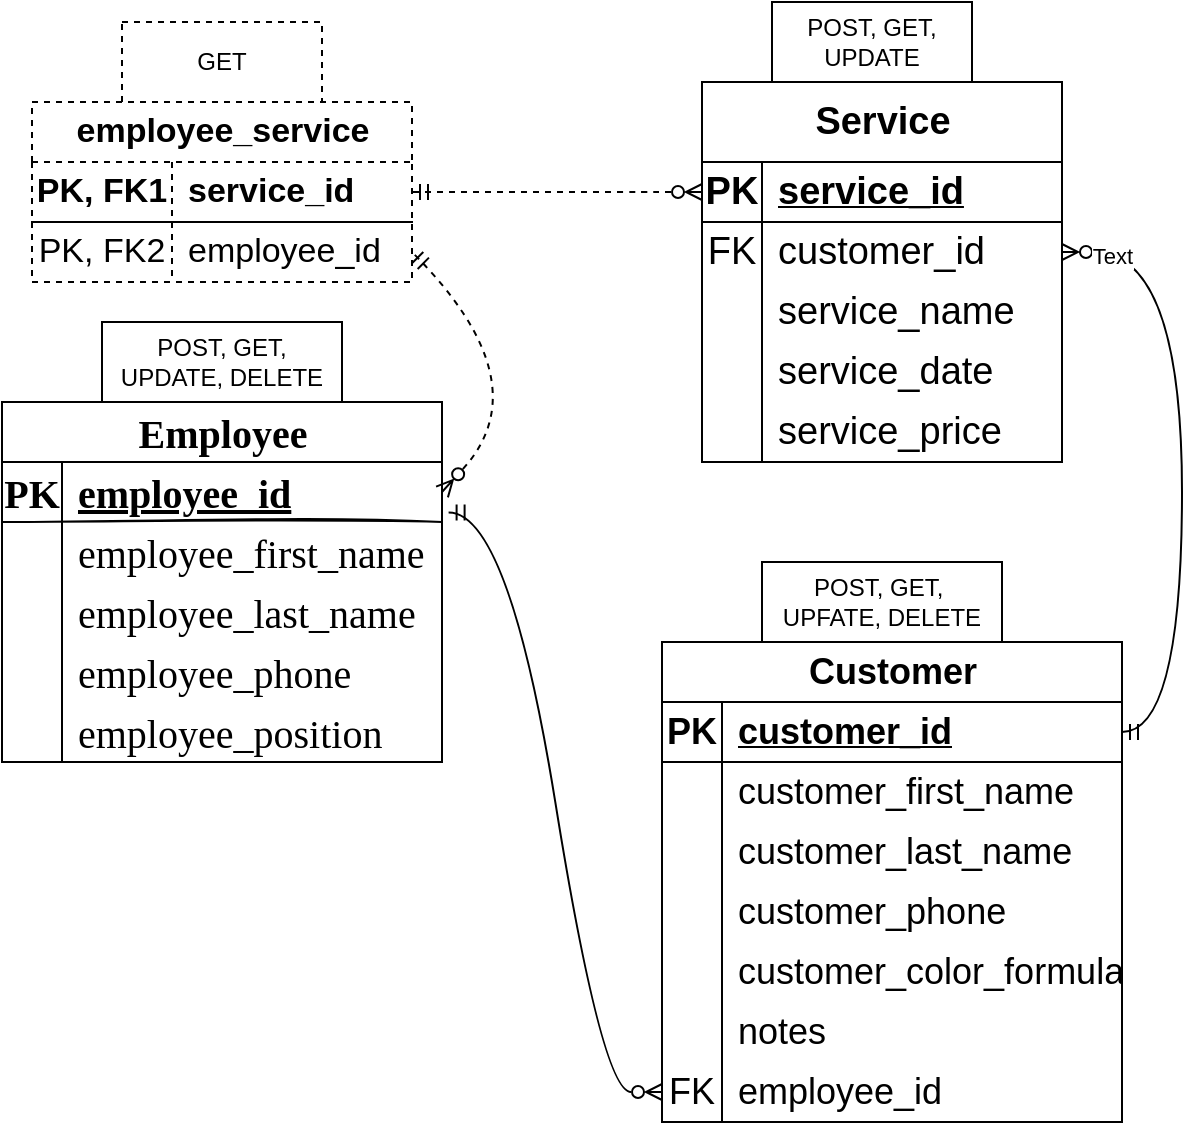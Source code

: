 <mxfile version="21.7.5" type="device">
  <diagram name="Page-1" id="v6p9HGtRswMSr2K_dgQ4">
    <mxGraphModel dx="1034" dy="558" grid="1" gridSize="10" guides="1" tooltips="1" connect="1" arrows="1" fold="1" page="1" pageScale="1" pageWidth="850" pageHeight="1100" math="0" shadow="0">
      <root>
        <mxCell id="0" />
        <mxCell id="1" parent="0" />
        <mxCell id="qs2iVw4A_vnzSNPudfFY-1" value="Employee" style="shape=table;startSize=30;container=1;collapsible=1;childLayout=tableLayout;fixedRows=1;rowLines=0;fontStyle=1;align=center;resizeLast=1;html=1;hachureGap=4;fontFamily=Times New Roman;fontSize=20;swimlaneLine=1;" vertex="1" parent="1">
          <mxGeometry x="40" y="200" width="220" height="180" as="geometry" />
        </mxCell>
        <mxCell id="qs2iVw4A_vnzSNPudfFY-2" value="" style="shape=tableRow;horizontal=0;startSize=0;swimlaneHead=0;swimlaneBody=0;fillColor=none;collapsible=0;dropTarget=0;points=[[0,0.5],[1,0.5]];portConstraint=eastwest;top=0;left=0;right=0;bottom=1;sketch=1;hachureGap=4;jiggle=2;curveFitting=1;fontFamily=Times New Roman;fontSize=20;" vertex="1" parent="qs2iVw4A_vnzSNPudfFY-1">
          <mxGeometry y="30" width="220" height="30" as="geometry" />
        </mxCell>
        <mxCell id="qs2iVw4A_vnzSNPudfFY-3" value="PK" style="shape=partialRectangle;connectable=0;fillColor=none;top=0;left=0;bottom=0;right=0;fontStyle=1;overflow=hidden;whiteSpace=wrap;html=1;sketch=1;hachureGap=4;jiggle=2;curveFitting=1;fontFamily=Times New Roman;fontSize=20;" vertex="1" parent="qs2iVw4A_vnzSNPudfFY-2">
          <mxGeometry width="30" height="30" as="geometry">
            <mxRectangle width="30" height="30" as="alternateBounds" />
          </mxGeometry>
        </mxCell>
        <mxCell id="qs2iVw4A_vnzSNPudfFY-4" value="employee_id" style="shape=partialRectangle;connectable=0;fillColor=none;top=0;left=0;bottom=0;right=0;align=left;spacingLeft=6;fontStyle=5;overflow=hidden;whiteSpace=wrap;html=1;sketch=1;hachureGap=4;jiggle=2;curveFitting=1;fontFamily=Times New Roman;fontSize=20;" vertex="1" parent="qs2iVw4A_vnzSNPudfFY-2">
          <mxGeometry x="30" width="190" height="30" as="geometry">
            <mxRectangle width="190" height="30" as="alternateBounds" />
          </mxGeometry>
        </mxCell>
        <mxCell id="qs2iVw4A_vnzSNPudfFY-5" value="" style="shape=tableRow;horizontal=0;startSize=0;swimlaneHead=0;swimlaneBody=0;fillColor=none;collapsible=0;dropTarget=0;points=[[0,0.5],[1,0.5]];portConstraint=eastwest;top=0;left=0;right=0;bottom=0;sketch=1;hachureGap=4;jiggle=2;curveFitting=1;fontFamily=Times New Roman;fontSize=20;" vertex="1" parent="qs2iVw4A_vnzSNPudfFY-1">
          <mxGeometry y="60" width="220" height="30" as="geometry" />
        </mxCell>
        <mxCell id="qs2iVw4A_vnzSNPudfFY-6" value="" style="shape=partialRectangle;connectable=0;fillColor=none;top=0;left=0;bottom=0;right=0;editable=1;overflow=hidden;whiteSpace=wrap;html=1;sketch=1;hachureGap=4;jiggle=2;curveFitting=1;fontFamily=Times New Roman;fontSize=20;" vertex="1" parent="qs2iVw4A_vnzSNPudfFY-5">
          <mxGeometry width="30" height="30" as="geometry">
            <mxRectangle width="30" height="30" as="alternateBounds" />
          </mxGeometry>
        </mxCell>
        <mxCell id="qs2iVw4A_vnzSNPudfFY-7" value="employee_first_name" style="shape=partialRectangle;connectable=0;fillColor=none;top=0;left=0;bottom=0;right=0;align=left;spacingLeft=6;overflow=hidden;whiteSpace=wrap;html=1;sketch=1;hachureGap=4;jiggle=2;curveFitting=1;fontFamily=Times New Roman;fontSize=20;" vertex="1" parent="qs2iVw4A_vnzSNPudfFY-5">
          <mxGeometry x="30" width="190" height="30" as="geometry">
            <mxRectangle width="190" height="30" as="alternateBounds" />
          </mxGeometry>
        </mxCell>
        <mxCell id="qs2iVw4A_vnzSNPudfFY-8" value="" style="shape=tableRow;horizontal=0;startSize=0;swimlaneHead=0;swimlaneBody=0;fillColor=none;collapsible=0;dropTarget=0;points=[[0,0.5],[1,0.5]];portConstraint=eastwest;top=0;left=0;right=0;bottom=0;sketch=1;hachureGap=4;jiggle=2;curveFitting=1;fontFamily=Times New Roman;fontSize=20;" vertex="1" parent="qs2iVw4A_vnzSNPudfFY-1">
          <mxGeometry y="90" width="220" height="30" as="geometry" />
        </mxCell>
        <mxCell id="qs2iVw4A_vnzSNPudfFY-9" value="" style="shape=partialRectangle;connectable=0;fillColor=none;top=0;left=0;bottom=0;right=0;editable=1;overflow=hidden;whiteSpace=wrap;html=1;sketch=1;hachureGap=4;jiggle=2;curveFitting=1;fontFamily=Times New Roman;fontSize=20;" vertex="1" parent="qs2iVw4A_vnzSNPudfFY-8">
          <mxGeometry width="30" height="30" as="geometry">
            <mxRectangle width="30" height="30" as="alternateBounds" />
          </mxGeometry>
        </mxCell>
        <mxCell id="qs2iVw4A_vnzSNPudfFY-10" value="employee_last_name" style="shape=partialRectangle;connectable=0;fillColor=none;top=0;left=0;bottom=0;right=0;align=left;spacingLeft=6;overflow=hidden;whiteSpace=wrap;html=1;sketch=1;hachureGap=4;jiggle=2;curveFitting=1;fontFamily=Times New Roman;fontSize=20;" vertex="1" parent="qs2iVw4A_vnzSNPudfFY-8">
          <mxGeometry x="30" width="190" height="30" as="geometry">
            <mxRectangle width="190" height="30" as="alternateBounds" />
          </mxGeometry>
        </mxCell>
        <mxCell id="qs2iVw4A_vnzSNPudfFY-11" value="" style="shape=tableRow;horizontal=0;startSize=0;swimlaneHead=0;swimlaneBody=0;fillColor=none;collapsible=0;dropTarget=0;points=[[0,0.5],[1,0.5]];portConstraint=eastwest;top=0;left=0;right=0;bottom=0;sketch=1;hachureGap=4;jiggle=2;curveFitting=1;fontFamily=Times New Roman;fontSize=20;" vertex="1" parent="qs2iVw4A_vnzSNPudfFY-1">
          <mxGeometry y="120" width="220" height="30" as="geometry" />
        </mxCell>
        <mxCell id="qs2iVw4A_vnzSNPudfFY-12" value="" style="shape=partialRectangle;connectable=0;fillColor=none;top=0;left=0;bottom=0;right=0;editable=1;overflow=hidden;whiteSpace=wrap;html=1;sketch=1;hachureGap=4;jiggle=2;curveFitting=1;fontFamily=Times New Roman;fontSize=20;" vertex="1" parent="qs2iVw4A_vnzSNPudfFY-11">
          <mxGeometry width="30" height="30" as="geometry">
            <mxRectangle width="30" height="30" as="alternateBounds" />
          </mxGeometry>
        </mxCell>
        <mxCell id="qs2iVw4A_vnzSNPudfFY-13" value="employee_phone" style="shape=partialRectangle;connectable=0;fillColor=none;top=0;left=0;bottom=0;right=0;align=left;spacingLeft=6;overflow=hidden;whiteSpace=wrap;html=1;sketch=1;hachureGap=4;jiggle=2;curveFitting=1;fontFamily=Times New Roman;fontSize=20;" vertex="1" parent="qs2iVw4A_vnzSNPudfFY-11">
          <mxGeometry x="30" width="190" height="30" as="geometry">
            <mxRectangle width="190" height="30" as="alternateBounds" />
          </mxGeometry>
        </mxCell>
        <mxCell id="qs2iVw4A_vnzSNPudfFY-14" style="shape=tableRow;horizontal=0;startSize=0;swimlaneHead=0;swimlaneBody=0;fillColor=none;collapsible=0;dropTarget=0;points=[[0,0.5],[1,0.5]];portConstraint=eastwest;top=0;left=0;right=0;bottom=0;sketch=1;hachureGap=4;jiggle=2;curveFitting=1;fontFamily=Times New Roman;fontSize=20;" vertex="1" parent="qs2iVw4A_vnzSNPudfFY-1">
          <mxGeometry y="150" width="220" height="30" as="geometry" />
        </mxCell>
        <mxCell id="qs2iVw4A_vnzSNPudfFY-15" style="shape=partialRectangle;connectable=0;fillColor=none;top=0;left=0;bottom=0;right=0;editable=1;overflow=hidden;whiteSpace=wrap;html=1;sketch=1;hachureGap=4;jiggle=2;curveFitting=1;fontFamily=Times New Roman;fontSize=20;" vertex="1" parent="qs2iVw4A_vnzSNPudfFY-14">
          <mxGeometry width="30" height="30" as="geometry">
            <mxRectangle width="30" height="30" as="alternateBounds" />
          </mxGeometry>
        </mxCell>
        <mxCell id="qs2iVw4A_vnzSNPudfFY-16" value="employee_position" style="shape=partialRectangle;connectable=0;fillColor=none;top=0;left=0;bottom=0;right=0;align=left;spacingLeft=6;overflow=hidden;whiteSpace=wrap;html=1;sketch=1;hachureGap=4;jiggle=2;curveFitting=1;fontFamily=Times New Roman;fontSize=20;" vertex="1" parent="qs2iVw4A_vnzSNPudfFY-14">
          <mxGeometry x="30" width="190" height="30" as="geometry">
            <mxRectangle width="190" height="30" as="alternateBounds" />
          </mxGeometry>
        </mxCell>
        <mxCell id="qs2iVw4A_vnzSNPudfFY-17" value="Customer" style="shape=table;startSize=30;container=1;collapsible=1;childLayout=tableLayout;fixedRows=1;rowLines=0;fontStyle=1;align=center;resizeLast=1;html=1;fontSize=18;" vertex="1" parent="1">
          <mxGeometry x="370" y="320" width="230" height="240" as="geometry" />
        </mxCell>
        <mxCell id="qs2iVw4A_vnzSNPudfFY-18" value="" style="shape=tableRow;horizontal=0;startSize=0;swimlaneHead=0;swimlaneBody=0;fillColor=none;collapsible=0;dropTarget=0;points=[[0,0.5],[1,0.5]];portConstraint=eastwest;top=0;left=0;right=0;bottom=1;fontSize=18;" vertex="1" parent="qs2iVw4A_vnzSNPudfFY-17">
          <mxGeometry y="30" width="230" height="30" as="geometry" />
        </mxCell>
        <mxCell id="qs2iVw4A_vnzSNPudfFY-19" value="PK" style="shape=partialRectangle;connectable=0;fillColor=none;top=0;left=0;bottom=0;right=0;fontStyle=1;overflow=hidden;whiteSpace=wrap;html=1;fontSize=18;" vertex="1" parent="qs2iVw4A_vnzSNPudfFY-18">
          <mxGeometry width="30" height="30" as="geometry">
            <mxRectangle width="30" height="30" as="alternateBounds" />
          </mxGeometry>
        </mxCell>
        <mxCell id="qs2iVw4A_vnzSNPudfFY-20" value="customer_id" style="shape=partialRectangle;connectable=0;fillColor=none;top=0;left=0;bottom=0;right=0;align=left;spacingLeft=6;fontStyle=5;overflow=hidden;whiteSpace=wrap;html=1;fontSize=18;" vertex="1" parent="qs2iVw4A_vnzSNPudfFY-18">
          <mxGeometry x="30" width="200" height="30" as="geometry">
            <mxRectangle width="200" height="30" as="alternateBounds" />
          </mxGeometry>
        </mxCell>
        <mxCell id="qs2iVw4A_vnzSNPudfFY-21" value="" style="shape=tableRow;horizontal=0;startSize=0;swimlaneHead=0;swimlaneBody=0;fillColor=none;collapsible=0;dropTarget=0;points=[[0,0.5],[1,0.5]];portConstraint=eastwest;top=0;left=0;right=0;bottom=0;fontSize=18;" vertex="1" parent="qs2iVw4A_vnzSNPudfFY-17">
          <mxGeometry y="60" width="230" height="30" as="geometry" />
        </mxCell>
        <mxCell id="qs2iVw4A_vnzSNPudfFY-22" value="" style="shape=partialRectangle;connectable=0;fillColor=none;top=0;left=0;bottom=0;right=0;editable=1;overflow=hidden;whiteSpace=wrap;html=1;fontSize=18;" vertex="1" parent="qs2iVw4A_vnzSNPudfFY-21">
          <mxGeometry width="30" height="30" as="geometry">
            <mxRectangle width="30" height="30" as="alternateBounds" />
          </mxGeometry>
        </mxCell>
        <mxCell id="qs2iVw4A_vnzSNPudfFY-23" value="customer_first_name" style="shape=partialRectangle;connectable=0;fillColor=none;top=0;left=0;bottom=0;right=0;align=left;spacingLeft=6;overflow=hidden;whiteSpace=wrap;html=1;fontSize=18;" vertex="1" parent="qs2iVw4A_vnzSNPudfFY-21">
          <mxGeometry x="30" width="200" height="30" as="geometry">
            <mxRectangle width="200" height="30" as="alternateBounds" />
          </mxGeometry>
        </mxCell>
        <mxCell id="qs2iVw4A_vnzSNPudfFY-24" value="" style="shape=tableRow;horizontal=0;startSize=0;swimlaneHead=0;swimlaneBody=0;fillColor=none;collapsible=0;dropTarget=0;points=[[0,0.5],[1,0.5]];portConstraint=eastwest;top=0;left=0;right=0;bottom=0;fontSize=18;" vertex="1" parent="qs2iVw4A_vnzSNPudfFY-17">
          <mxGeometry y="90" width="230" height="30" as="geometry" />
        </mxCell>
        <mxCell id="qs2iVw4A_vnzSNPudfFY-25" value="" style="shape=partialRectangle;connectable=0;fillColor=none;top=0;left=0;bottom=0;right=0;editable=1;overflow=hidden;whiteSpace=wrap;html=1;fontSize=18;" vertex="1" parent="qs2iVw4A_vnzSNPudfFY-24">
          <mxGeometry width="30" height="30" as="geometry">
            <mxRectangle width="30" height="30" as="alternateBounds" />
          </mxGeometry>
        </mxCell>
        <mxCell id="qs2iVw4A_vnzSNPudfFY-26" value="customer_last_name" style="shape=partialRectangle;connectable=0;fillColor=none;top=0;left=0;bottom=0;right=0;align=left;spacingLeft=6;overflow=hidden;whiteSpace=wrap;html=1;fontSize=18;" vertex="1" parent="qs2iVw4A_vnzSNPudfFY-24">
          <mxGeometry x="30" width="200" height="30" as="geometry">
            <mxRectangle width="200" height="30" as="alternateBounds" />
          </mxGeometry>
        </mxCell>
        <mxCell id="qs2iVw4A_vnzSNPudfFY-27" value="" style="shape=tableRow;horizontal=0;startSize=0;swimlaneHead=0;swimlaneBody=0;fillColor=none;collapsible=0;dropTarget=0;points=[[0,0.5],[1,0.5]];portConstraint=eastwest;top=0;left=0;right=0;bottom=0;fontSize=18;" vertex="1" parent="qs2iVw4A_vnzSNPudfFY-17">
          <mxGeometry y="120" width="230" height="30" as="geometry" />
        </mxCell>
        <mxCell id="qs2iVw4A_vnzSNPudfFY-28" value="" style="shape=partialRectangle;connectable=0;fillColor=none;top=0;left=0;bottom=0;right=0;editable=1;overflow=hidden;whiteSpace=wrap;html=1;fontSize=18;" vertex="1" parent="qs2iVw4A_vnzSNPudfFY-27">
          <mxGeometry width="30" height="30" as="geometry">
            <mxRectangle width="30" height="30" as="alternateBounds" />
          </mxGeometry>
        </mxCell>
        <mxCell id="qs2iVw4A_vnzSNPudfFY-29" value="customer_phone" style="shape=partialRectangle;connectable=0;fillColor=none;top=0;left=0;bottom=0;right=0;align=left;spacingLeft=6;overflow=hidden;whiteSpace=wrap;html=1;fontSize=18;" vertex="1" parent="qs2iVw4A_vnzSNPudfFY-27">
          <mxGeometry x="30" width="200" height="30" as="geometry">
            <mxRectangle width="200" height="30" as="alternateBounds" />
          </mxGeometry>
        </mxCell>
        <mxCell id="qs2iVw4A_vnzSNPudfFY-30" style="shape=tableRow;horizontal=0;startSize=0;swimlaneHead=0;swimlaneBody=0;fillColor=none;collapsible=0;dropTarget=0;points=[[0,0.5],[1,0.5]];portConstraint=eastwest;top=0;left=0;right=0;bottom=0;fontSize=18;" vertex="1" parent="qs2iVw4A_vnzSNPudfFY-17">
          <mxGeometry y="150" width="230" height="30" as="geometry" />
        </mxCell>
        <mxCell id="qs2iVw4A_vnzSNPudfFY-31" style="shape=partialRectangle;connectable=0;fillColor=none;top=0;left=0;bottom=0;right=0;editable=1;overflow=hidden;whiteSpace=wrap;html=1;fontSize=18;" vertex="1" parent="qs2iVw4A_vnzSNPudfFY-30">
          <mxGeometry width="30" height="30" as="geometry">
            <mxRectangle width="30" height="30" as="alternateBounds" />
          </mxGeometry>
        </mxCell>
        <mxCell id="qs2iVw4A_vnzSNPudfFY-32" value="customer_color_formula" style="shape=partialRectangle;connectable=0;fillColor=none;top=0;left=0;bottom=0;right=0;align=left;spacingLeft=6;overflow=hidden;whiteSpace=wrap;html=1;fontSize=18;" vertex="1" parent="qs2iVw4A_vnzSNPudfFY-30">
          <mxGeometry x="30" width="200" height="30" as="geometry">
            <mxRectangle width="200" height="30" as="alternateBounds" />
          </mxGeometry>
        </mxCell>
        <mxCell id="qs2iVw4A_vnzSNPudfFY-33" style="shape=tableRow;horizontal=0;startSize=0;swimlaneHead=0;swimlaneBody=0;fillColor=none;collapsible=0;dropTarget=0;points=[[0,0.5],[1,0.5]];portConstraint=eastwest;top=0;left=0;right=0;bottom=0;fontSize=18;" vertex="1" parent="qs2iVw4A_vnzSNPudfFY-17">
          <mxGeometry y="180" width="230" height="30" as="geometry" />
        </mxCell>
        <mxCell id="qs2iVw4A_vnzSNPudfFY-34" style="shape=partialRectangle;connectable=0;fillColor=none;top=0;left=0;bottom=0;right=0;editable=1;overflow=hidden;whiteSpace=wrap;html=1;fontSize=18;" vertex="1" parent="qs2iVw4A_vnzSNPudfFY-33">
          <mxGeometry width="30" height="30" as="geometry">
            <mxRectangle width="30" height="30" as="alternateBounds" />
          </mxGeometry>
        </mxCell>
        <mxCell id="qs2iVw4A_vnzSNPudfFY-35" value="notes" style="shape=partialRectangle;connectable=0;fillColor=none;top=0;left=0;bottom=0;right=0;align=left;spacingLeft=6;overflow=hidden;whiteSpace=wrap;html=1;fontSize=18;" vertex="1" parent="qs2iVw4A_vnzSNPudfFY-33">
          <mxGeometry x="30" width="200" height="30" as="geometry">
            <mxRectangle width="200" height="30" as="alternateBounds" />
          </mxGeometry>
        </mxCell>
        <mxCell id="qs2iVw4A_vnzSNPudfFY-62" style="shape=tableRow;horizontal=0;startSize=0;swimlaneHead=0;swimlaneBody=0;fillColor=none;collapsible=0;dropTarget=0;points=[[0,0.5],[1,0.5]];portConstraint=eastwest;top=0;left=0;right=0;bottom=0;fontSize=18;" vertex="1" parent="qs2iVw4A_vnzSNPudfFY-17">
          <mxGeometry y="210" width="230" height="30" as="geometry" />
        </mxCell>
        <mxCell id="qs2iVw4A_vnzSNPudfFY-63" value="FK" style="shape=partialRectangle;connectable=0;fillColor=none;top=0;left=0;bottom=0;right=0;editable=1;overflow=hidden;whiteSpace=wrap;html=1;fontSize=18;" vertex="1" parent="qs2iVw4A_vnzSNPudfFY-62">
          <mxGeometry width="30" height="30" as="geometry">
            <mxRectangle width="30" height="30" as="alternateBounds" />
          </mxGeometry>
        </mxCell>
        <mxCell id="qs2iVw4A_vnzSNPudfFY-64" value="employee_id" style="shape=partialRectangle;connectable=0;fillColor=none;top=0;left=0;bottom=0;right=0;align=left;spacingLeft=6;overflow=hidden;whiteSpace=wrap;html=1;fontSize=18;" vertex="1" parent="qs2iVw4A_vnzSNPudfFY-62">
          <mxGeometry x="30" width="200" height="30" as="geometry">
            <mxRectangle width="200" height="30" as="alternateBounds" />
          </mxGeometry>
        </mxCell>
        <mxCell id="qs2iVw4A_vnzSNPudfFY-36" value="Service" style="shape=table;startSize=40;container=1;collapsible=1;childLayout=tableLayout;fixedRows=1;rowLines=0;fontStyle=1;align=center;resizeLast=1;html=1;fontSize=19;" vertex="1" parent="1">
          <mxGeometry x="390" y="40" width="180" height="190" as="geometry" />
        </mxCell>
        <mxCell id="qs2iVw4A_vnzSNPudfFY-37" value="" style="shape=tableRow;horizontal=0;startSize=0;swimlaneHead=0;swimlaneBody=0;fillColor=none;collapsible=0;dropTarget=0;points=[[0,0.5],[1,0.5]];portConstraint=eastwest;top=0;left=0;right=0;bottom=1;fontSize=19;" vertex="1" parent="qs2iVw4A_vnzSNPudfFY-36">
          <mxGeometry y="40" width="180" height="30" as="geometry" />
        </mxCell>
        <mxCell id="qs2iVw4A_vnzSNPudfFY-38" value="PK" style="shape=partialRectangle;connectable=0;fillColor=none;top=0;left=0;bottom=0;right=0;fontStyle=1;overflow=hidden;whiteSpace=wrap;html=1;fontSize=19;" vertex="1" parent="qs2iVw4A_vnzSNPudfFY-37">
          <mxGeometry width="30" height="30" as="geometry">
            <mxRectangle width="30" height="30" as="alternateBounds" />
          </mxGeometry>
        </mxCell>
        <mxCell id="qs2iVw4A_vnzSNPudfFY-39" value="service_id" style="shape=partialRectangle;connectable=0;fillColor=none;top=0;left=0;bottom=0;right=0;align=left;spacingLeft=6;fontStyle=5;overflow=hidden;whiteSpace=wrap;html=1;fontSize=19;" vertex="1" parent="qs2iVw4A_vnzSNPudfFY-37">
          <mxGeometry x="30" width="150" height="30" as="geometry">
            <mxRectangle width="150" height="30" as="alternateBounds" />
          </mxGeometry>
        </mxCell>
        <mxCell id="qs2iVw4A_vnzSNPudfFY-40" style="shape=tableRow;horizontal=0;startSize=0;swimlaneHead=0;swimlaneBody=0;fillColor=none;collapsible=0;dropTarget=0;points=[[0,0.5],[1,0.5]];portConstraint=eastwest;top=0;left=0;right=0;bottom=0;fontSize=19;" vertex="1" parent="qs2iVw4A_vnzSNPudfFY-36">
          <mxGeometry y="70" width="180" height="30" as="geometry" />
        </mxCell>
        <mxCell id="qs2iVw4A_vnzSNPudfFY-41" value="FK" style="shape=partialRectangle;connectable=0;fillColor=none;top=0;left=0;bottom=0;right=0;editable=1;overflow=hidden;whiteSpace=wrap;html=1;fontSize=19;" vertex="1" parent="qs2iVw4A_vnzSNPudfFY-40">
          <mxGeometry width="30" height="30" as="geometry">
            <mxRectangle width="30" height="30" as="alternateBounds" />
          </mxGeometry>
        </mxCell>
        <mxCell id="qs2iVw4A_vnzSNPudfFY-42" value="customer_id" style="shape=partialRectangle;connectable=0;fillColor=none;top=0;left=0;bottom=0;right=0;align=left;spacingLeft=6;overflow=hidden;whiteSpace=wrap;html=1;fontSize=19;" vertex="1" parent="qs2iVw4A_vnzSNPudfFY-40">
          <mxGeometry x="30" width="150" height="30" as="geometry">
            <mxRectangle width="150" height="30" as="alternateBounds" />
          </mxGeometry>
        </mxCell>
        <mxCell id="qs2iVw4A_vnzSNPudfFY-43" value="" style="shape=tableRow;horizontal=0;startSize=0;swimlaneHead=0;swimlaneBody=0;fillColor=none;collapsible=0;dropTarget=0;points=[[0,0.5],[1,0.5]];portConstraint=eastwest;top=0;left=0;right=0;bottom=0;fontSize=19;" vertex="1" parent="qs2iVw4A_vnzSNPudfFY-36">
          <mxGeometry y="100" width="180" height="30" as="geometry" />
        </mxCell>
        <mxCell id="qs2iVw4A_vnzSNPudfFY-44" value="" style="shape=partialRectangle;connectable=0;fillColor=none;top=0;left=0;bottom=0;right=0;editable=1;overflow=hidden;whiteSpace=wrap;html=1;fontSize=19;" vertex="1" parent="qs2iVw4A_vnzSNPudfFY-43">
          <mxGeometry width="30" height="30" as="geometry">
            <mxRectangle width="30" height="30" as="alternateBounds" />
          </mxGeometry>
        </mxCell>
        <mxCell id="qs2iVw4A_vnzSNPudfFY-45" value="service_name" style="shape=partialRectangle;connectable=0;fillColor=none;top=0;left=0;bottom=0;right=0;align=left;spacingLeft=6;overflow=hidden;whiteSpace=wrap;html=1;fontSize=19;" vertex="1" parent="qs2iVw4A_vnzSNPudfFY-43">
          <mxGeometry x="30" width="150" height="30" as="geometry">
            <mxRectangle width="150" height="30" as="alternateBounds" />
          </mxGeometry>
        </mxCell>
        <mxCell id="qs2iVw4A_vnzSNPudfFY-46" value="" style="shape=tableRow;horizontal=0;startSize=0;swimlaneHead=0;swimlaneBody=0;fillColor=none;collapsible=0;dropTarget=0;points=[[0,0.5],[1,0.5]];portConstraint=eastwest;top=0;left=0;right=0;bottom=0;fontSize=19;" vertex="1" parent="qs2iVw4A_vnzSNPudfFY-36">
          <mxGeometry y="130" width="180" height="30" as="geometry" />
        </mxCell>
        <mxCell id="qs2iVw4A_vnzSNPudfFY-47" value="" style="shape=partialRectangle;connectable=0;fillColor=none;top=0;left=0;bottom=0;right=0;editable=1;overflow=hidden;whiteSpace=wrap;html=1;fontSize=19;" vertex="1" parent="qs2iVw4A_vnzSNPudfFY-46">
          <mxGeometry width="30" height="30" as="geometry">
            <mxRectangle width="30" height="30" as="alternateBounds" />
          </mxGeometry>
        </mxCell>
        <mxCell id="qs2iVw4A_vnzSNPudfFY-48" value="service_date" style="shape=partialRectangle;connectable=0;fillColor=none;top=0;left=0;bottom=0;right=0;align=left;spacingLeft=6;overflow=hidden;whiteSpace=wrap;html=1;fontSize=19;" vertex="1" parent="qs2iVw4A_vnzSNPudfFY-46">
          <mxGeometry x="30" width="150" height="30" as="geometry">
            <mxRectangle width="150" height="30" as="alternateBounds" />
          </mxGeometry>
        </mxCell>
        <mxCell id="qs2iVw4A_vnzSNPudfFY-49" value="" style="shape=tableRow;horizontal=0;startSize=0;swimlaneHead=0;swimlaneBody=0;fillColor=none;collapsible=0;dropTarget=0;points=[[0,0.5],[1,0.5]];portConstraint=eastwest;top=0;left=0;right=0;bottom=0;fontSize=19;" vertex="1" parent="qs2iVw4A_vnzSNPudfFY-36">
          <mxGeometry y="160" width="180" height="30" as="geometry" />
        </mxCell>
        <mxCell id="qs2iVw4A_vnzSNPudfFY-50" value="" style="shape=partialRectangle;connectable=0;fillColor=none;top=0;left=0;bottom=0;right=0;editable=1;overflow=hidden;whiteSpace=wrap;html=1;fontSize=19;" vertex="1" parent="qs2iVw4A_vnzSNPudfFY-49">
          <mxGeometry width="30" height="30" as="geometry">
            <mxRectangle width="30" height="30" as="alternateBounds" />
          </mxGeometry>
        </mxCell>
        <mxCell id="qs2iVw4A_vnzSNPudfFY-51" value="service_price" style="shape=partialRectangle;connectable=0;fillColor=none;top=0;left=0;bottom=0;right=0;align=left;spacingLeft=6;overflow=hidden;whiteSpace=wrap;html=1;fontSize=19;" vertex="1" parent="qs2iVw4A_vnzSNPudfFY-49">
          <mxGeometry x="30" width="150" height="30" as="geometry">
            <mxRectangle width="150" height="30" as="alternateBounds" />
          </mxGeometry>
        </mxCell>
        <mxCell id="qs2iVw4A_vnzSNPudfFY-52" value="employee_service" style="shape=table;startSize=30;container=1;collapsible=1;childLayout=tableLayout;fixedRows=1;rowLines=0;fontStyle=1;align=center;resizeLast=1;html=1;fontSize=17;dashed=1;" vertex="1" parent="1">
          <mxGeometry x="55" y="50" width="190" height="90" as="geometry" />
        </mxCell>
        <mxCell id="qs2iVw4A_vnzSNPudfFY-53" value="" style="shape=tableRow;horizontal=0;startSize=0;swimlaneHead=0;swimlaneBody=0;fillColor=none;collapsible=0;dropTarget=0;points=[[0,0.5],[1,0.5]];portConstraint=eastwest;top=0;left=0;right=0;bottom=1;fontSize=17;" vertex="1" parent="qs2iVw4A_vnzSNPudfFY-52">
          <mxGeometry y="30" width="190" height="30" as="geometry" />
        </mxCell>
        <mxCell id="qs2iVw4A_vnzSNPudfFY-54" value="PK, FK1" style="shape=partialRectangle;connectable=0;fillColor=none;top=0;left=0;bottom=0;right=0;fontStyle=1;overflow=hidden;whiteSpace=wrap;html=1;fontSize=17;" vertex="1" parent="qs2iVw4A_vnzSNPudfFY-53">
          <mxGeometry width="70" height="30" as="geometry">
            <mxRectangle width="70" height="30" as="alternateBounds" />
          </mxGeometry>
        </mxCell>
        <mxCell id="qs2iVw4A_vnzSNPudfFY-55" value="service_id" style="shape=partialRectangle;connectable=0;fillColor=none;top=0;left=0;bottom=0;right=0;align=left;spacingLeft=6;fontStyle=1;overflow=hidden;whiteSpace=wrap;html=1;fontSize=17;" vertex="1" parent="qs2iVw4A_vnzSNPudfFY-53">
          <mxGeometry x="70" width="120" height="30" as="geometry">
            <mxRectangle width="120" height="30" as="alternateBounds" />
          </mxGeometry>
        </mxCell>
        <mxCell id="qs2iVw4A_vnzSNPudfFY-56" value="" style="shape=tableRow;horizontal=0;startSize=0;swimlaneHead=0;swimlaneBody=0;fillColor=none;collapsible=0;dropTarget=0;points=[[0,0.5],[1,0.5]];portConstraint=eastwest;top=0;left=0;right=0;bottom=0;fontSize=17;" vertex="1" parent="qs2iVw4A_vnzSNPudfFY-52">
          <mxGeometry y="60" width="190" height="30" as="geometry" />
        </mxCell>
        <mxCell id="qs2iVw4A_vnzSNPudfFY-57" value="PK, FK2" style="shape=partialRectangle;connectable=0;fillColor=none;top=0;left=0;bottom=0;right=0;editable=1;overflow=hidden;whiteSpace=wrap;html=1;fontSize=17;" vertex="1" parent="qs2iVw4A_vnzSNPudfFY-56">
          <mxGeometry width="70" height="30" as="geometry">
            <mxRectangle width="70" height="30" as="alternateBounds" />
          </mxGeometry>
        </mxCell>
        <mxCell id="qs2iVw4A_vnzSNPudfFY-58" value="employee_id" style="shape=partialRectangle;connectable=0;fillColor=none;top=0;left=0;bottom=0;right=0;align=left;spacingLeft=6;overflow=hidden;whiteSpace=wrap;html=1;fontSize=17;" vertex="1" parent="qs2iVw4A_vnzSNPudfFY-56">
          <mxGeometry x="70" width="120" height="30" as="geometry">
            <mxRectangle width="120" height="30" as="alternateBounds" />
          </mxGeometry>
        </mxCell>
        <mxCell id="qs2iVw4A_vnzSNPudfFY-65" value="" style="edgeStyle=entityRelationEdgeStyle;fontSize=12;html=1;endArrow=ERmandOne;rounded=1;entryX=1;entryY=0.5;entryDx=0;entryDy=0;startArrow=ERzeroToMany;startFill=0;endFill=0;dashed=1;exitX=0;exitY=0.5;exitDx=0;exitDy=0;" edge="1" parent="1" source="qs2iVw4A_vnzSNPudfFY-37" target="qs2iVw4A_vnzSNPudfFY-53">
          <mxGeometry width="100" height="100" relative="1" as="geometry">
            <mxPoint x="330" y="160" as="sourcePoint" />
            <mxPoint x="470" y="240" as="targetPoint" />
          </mxGeometry>
        </mxCell>
        <mxCell id="qs2iVw4A_vnzSNPudfFY-66" value="" style="fontSize=12;html=1;endArrow=ERmandOne;entryX=1;entryY=0.5;entryDx=0;entryDy=0;startArrow=ERzeroToMany;startFill=0;endFill=0;curved=1;dashed=1;exitX=1;exitY=0.5;exitDx=0;exitDy=0;" edge="1" parent="1" source="qs2iVw4A_vnzSNPudfFY-2" target="qs2iVw4A_vnzSNPudfFY-56">
          <mxGeometry width="100" height="100" relative="1" as="geometry">
            <mxPoint x="340" y="160" as="sourcePoint" />
            <mxPoint x="290" y="240" as="targetPoint" />
            <Array as="points">
              <mxPoint x="310" y="190" />
            </Array>
          </mxGeometry>
        </mxCell>
        <mxCell id="qs2iVw4A_vnzSNPudfFY-60" value="" style="fontSize=12;html=1;endArrow=ERzeroToMany;exitX=1;exitY=0.5;exitDx=0;exitDy=0;startArrow=ERmandOne;startFill=0;endFill=0;edgeStyle=orthogonalEdgeStyle;curved=1;entryX=1;entryY=0.5;entryDx=0;entryDy=0;" edge="1" parent="1" source="qs2iVw4A_vnzSNPudfFY-18" target="qs2iVw4A_vnzSNPudfFY-40">
          <mxGeometry width="100" height="100" relative="1" as="geometry">
            <mxPoint x="650" y="365" as="sourcePoint" />
            <mxPoint x="620" y="125" as="targetPoint" />
            <Array as="points">
              <mxPoint x="630" y="365" />
              <mxPoint x="630" y="125" />
            </Array>
          </mxGeometry>
        </mxCell>
        <mxCell id="qs2iVw4A_vnzSNPudfFY-68" value="Text" style="edgeLabel;html=1;align=center;verticalAlign=middle;resizable=0;points=[];" vertex="1" connectable="0" parent="qs2iVw4A_vnzSNPudfFY-60">
          <mxGeometry x="0.849" y="2" relative="1" as="geometry">
            <mxPoint as="offset" />
          </mxGeometry>
        </mxCell>
        <mxCell id="qs2iVw4A_vnzSNPudfFY-59" value="" style="edgeStyle=entityRelationEdgeStyle;fontSize=12;html=1;endArrow=ERzeroToMany;startArrow=ERmandOne;startFill=0;endFill=0;curved=1;exitX=1.015;exitY=-0.16;exitDx=0;exitDy=0;entryX=0;entryY=0.5;entryDx=0;entryDy=0;exitPerimeter=0;" edge="1" parent="1" source="qs2iVw4A_vnzSNPudfFY-5" target="qs2iVw4A_vnzSNPudfFY-62">
          <mxGeometry width="100" height="100" relative="1" as="geometry">
            <mxPoint x="290" y="260" as="sourcePoint" />
            <mxPoint x="290" y="440" as="targetPoint" />
            <Array as="points">
              <mxPoint x="795" y="255" />
              <mxPoint x="370" y="370" />
            </Array>
          </mxGeometry>
        </mxCell>
        <mxCell id="qs2iVw4A_vnzSNPudfFY-79" value="POST, GET,&amp;nbsp; UPFATE, DELETE" style="whiteSpace=wrap;html=1;align=center;" vertex="1" parent="1">
          <mxGeometry x="420" y="280" width="120" height="40" as="geometry" />
        </mxCell>
        <mxCell id="qs2iVw4A_vnzSNPudfFY-80" value="POST, GET, UPDATE" style="whiteSpace=wrap;html=1;align=center;" vertex="1" parent="1">
          <mxGeometry x="425" width="100" height="40" as="geometry" />
        </mxCell>
        <mxCell id="qs2iVw4A_vnzSNPudfFY-81" value="POST, GET, UPDATE, DELETE" style="whiteSpace=wrap;html=1;align=center;" vertex="1" parent="1">
          <mxGeometry x="90" y="160" width="120" height="40" as="geometry" />
        </mxCell>
        <mxCell id="qs2iVw4A_vnzSNPudfFY-82" value="GET" style="whiteSpace=wrap;html=1;align=center;dashed=1;" vertex="1" parent="1">
          <mxGeometry x="100" y="10" width="100" height="40" as="geometry" />
        </mxCell>
      </root>
    </mxGraphModel>
  </diagram>
</mxfile>
